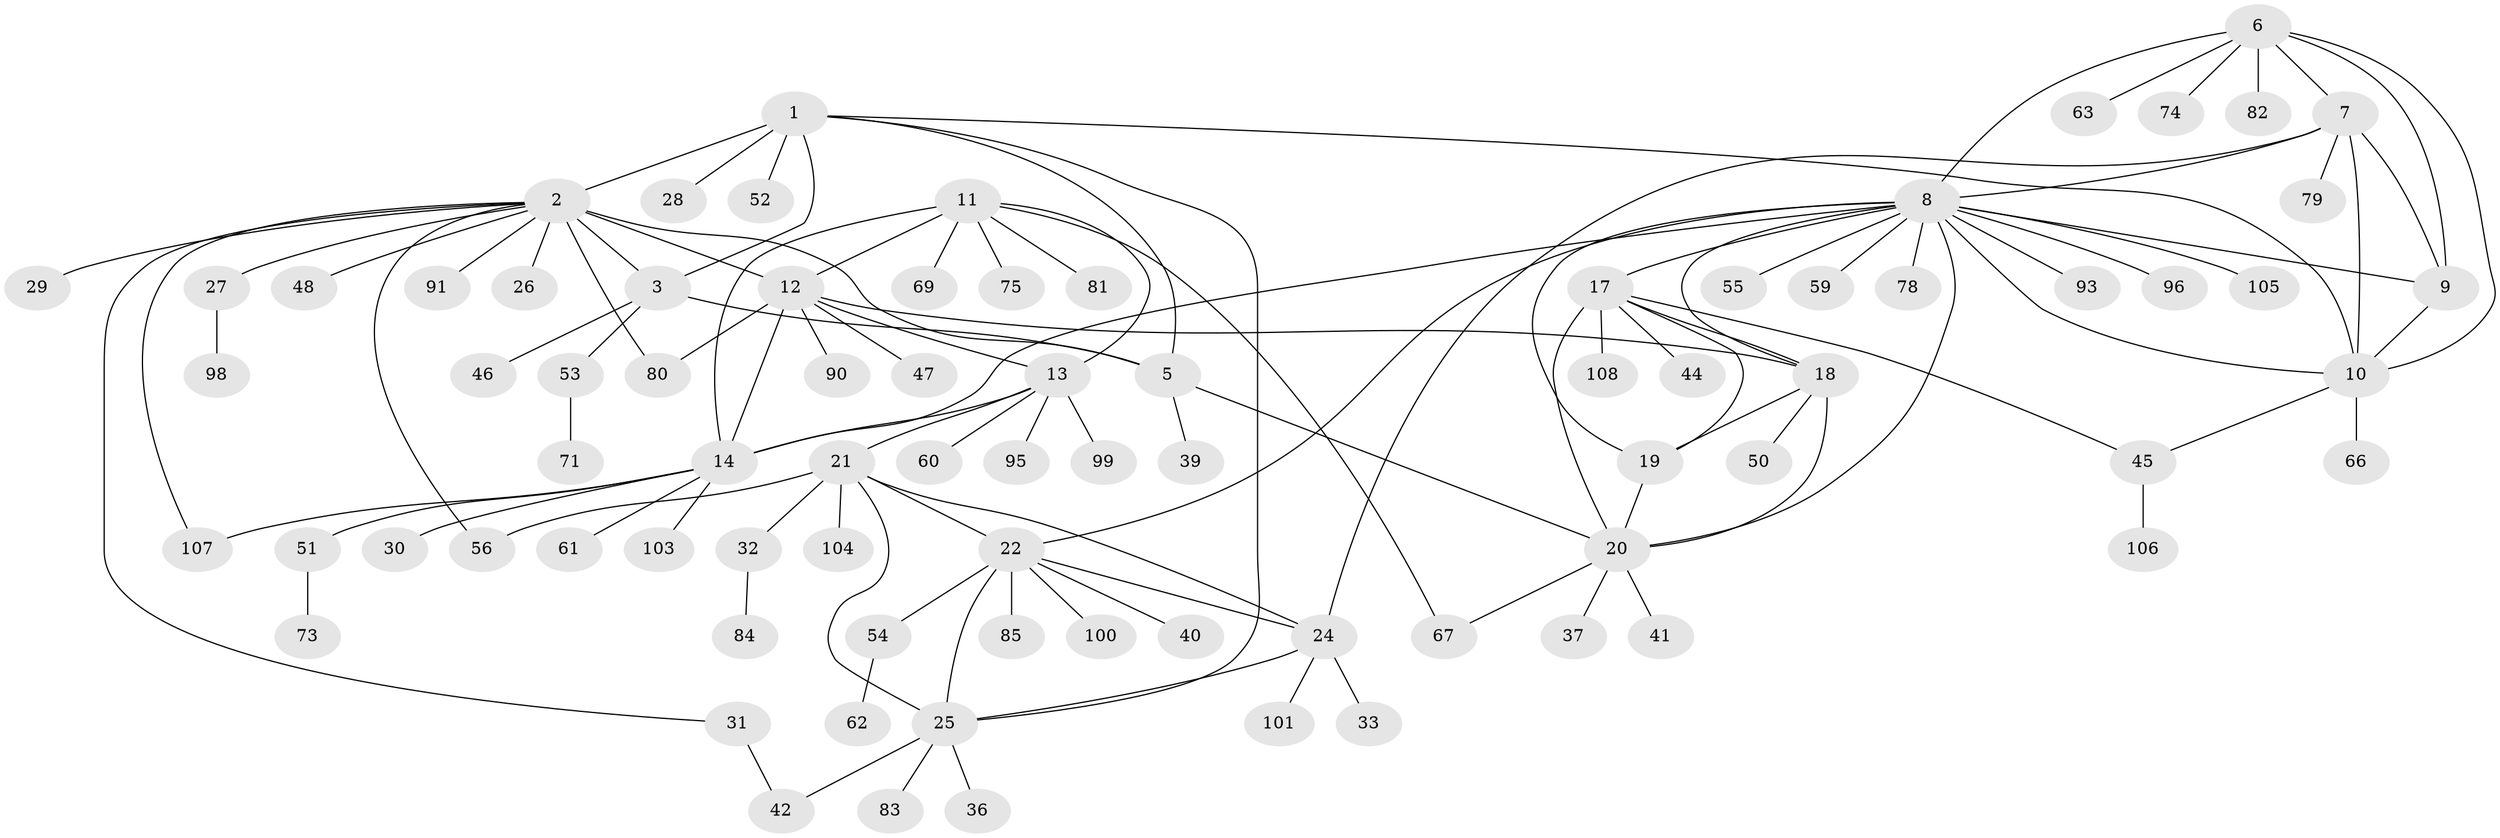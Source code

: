 // original degree distribution, {9: 0.05555555555555555, 14: 0.009259259259259259, 7: 0.037037037037037035, 4: 0.018518518518518517, 8: 0.06481481481481481, 10: 0.018518518518518517, 5: 0.018518518518518517, 6: 0.009259259259259259, 1: 0.6111111111111112, 2: 0.1388888888888889, 3: 0.018518518518518517}
// Generated by graph-tools (version 1.1) at 2025/11/02/27/25 16:11:31]
// undirected, 82 vertices, 114 edges
graph export_dot {
graph [start="1"]
  node [color=gray90,style=filled];
  1 [super="+87"];
  2 [super="+4"];
  3 [super="+72"];
  5 [super="+35"];
  6 [super="+92"];
  7 [super="+76"];
  8 [super="+16"];
  9 [super="+65"];
  10 [super="+68"];
  11 [super="+38"];
  12 [super="+43"];
  13 [super="+58"];
  14 [super="+15"];
  17 [super="+64"];
  18 [super="+34"];
  19;
  20 [super="+86"];
  21 [super="+94"];
  22 [super="+23"];
  24 [super="+89"];
  25 [super="+77"];
  26;
  27 [super="+49"];
  28;
  29;
  30 [super="+97"];
  31;
  32 [super="+57"];
  33;
  36;
  37;
  39;
  40;
  41;
  42;
  44 [super="+102"];
  45;
  46;
  47;
  48;
  50;
  51;
  52 [super="+70"];
  53;
  54;
  55;
  56;
  59;
  60;
  61;
  62;
  63;
  66;
  67;
  69;
  71;
  73;
  74;
  75 [super="+88"];
  78;
  79;
  80;
  81;
  82;
  83;
  84;
  85;
  90;
  91;
  93;
  95;
  96;
  98;
  99;
  100;
  101;
  103;
  104;
  105;
  106;
  107;
  108;
  1 -- 2 [weight=2];
  1 -- 3;
  1 -- 5;
  1 -- 10;
  1 -- 25;
  1 -- 28;
  1 -- 52;
  2 -- 3 [weight=2];
  2 -- 5 [weight=2];
  2 -- 12;
  2 -- 26;
  2 -- 27;
  2 -- 29;
  2 -- 31;
  2 -- 48;
  2 -- 56;
  2 -- 80;
  2 -- 91;
  2 -- 107;
  3 -- 5;
  3 -- 46;
  3 -- 53;
  5 -- 20;
  5 -- 39;
  6 -- 7;
  6 -- 8;
  6 -- 9;
  6 -- 10;
  6 -- 63;
  6 -- 74;
  6 -- 82;
  7 -- 8;
  7 -- 9;
  7 -- 10;
  7 -- 24;
  7 -- 79;
  8 -- 9;
  8 -- 10;
  8 -- 55;
  8 -- 78;
  8 -- 93;
  8 -- 96;
  8 -- 105;
  8 -- 17;
  8 -- 18;
  8 -- 19;
  8 -- 20;
  8 -- 59;
  8 -- 14;
  8 -- 22;
  9 -- 10;
  10 -- 45;
  10 -- 66;
  11 -- 12;
  11 -- 13;
  11 -- 14 [weight=2];
  11 -- 67;
  11 -- 69;
  11 -- 75;
  11 -- 81;
  12 -- 13;
  12 -- 14 [weight=2];
  12 -- 18;
  12 -- 47;
  12 -- 80;
  12 -- 90;
  13 -- 14 [weight=2];
  13 -- 21;
  13 -- 60;
  13 -- 95;
  13 -- 99;
  14 -- 30;
  14 -- 107;
  14 -- 51;
  14 -- 61;
  14 -- 103;
  17 -- 18;
  17 -- 19;
  17 -- 20;
  17 -- 44;
  17 -- 45;
  17 -- 108;
  18 -- 19;
  18 -- 20;
  18 -- 50;
  19 -- 20;
  20 -- 37;
  20 -- 41;
  20 -- 67;
  21 -- 22 [weight=2];
  21 -- 24;
  21 -- 25;
  21 -- 32;
  21 -- 56;
  21 -- 104;
  22 -- 24 [weight=2];
  22 -- 25 [weight=2];
  22 -- 54;
  22 -- 100;
  22 -- 40;
  22 -- 85;
  24 -- 25;
  24 -- 33;
  24 -- 101;
  25 -- 36;
  25 -- 42;
  25 -- 83;
  27 -- 98;
  31 -- 42;
  32 -- 84;
  45 -- 106;
  51 -- 73;
  53 -- 71;
  54 -- 62;
}
